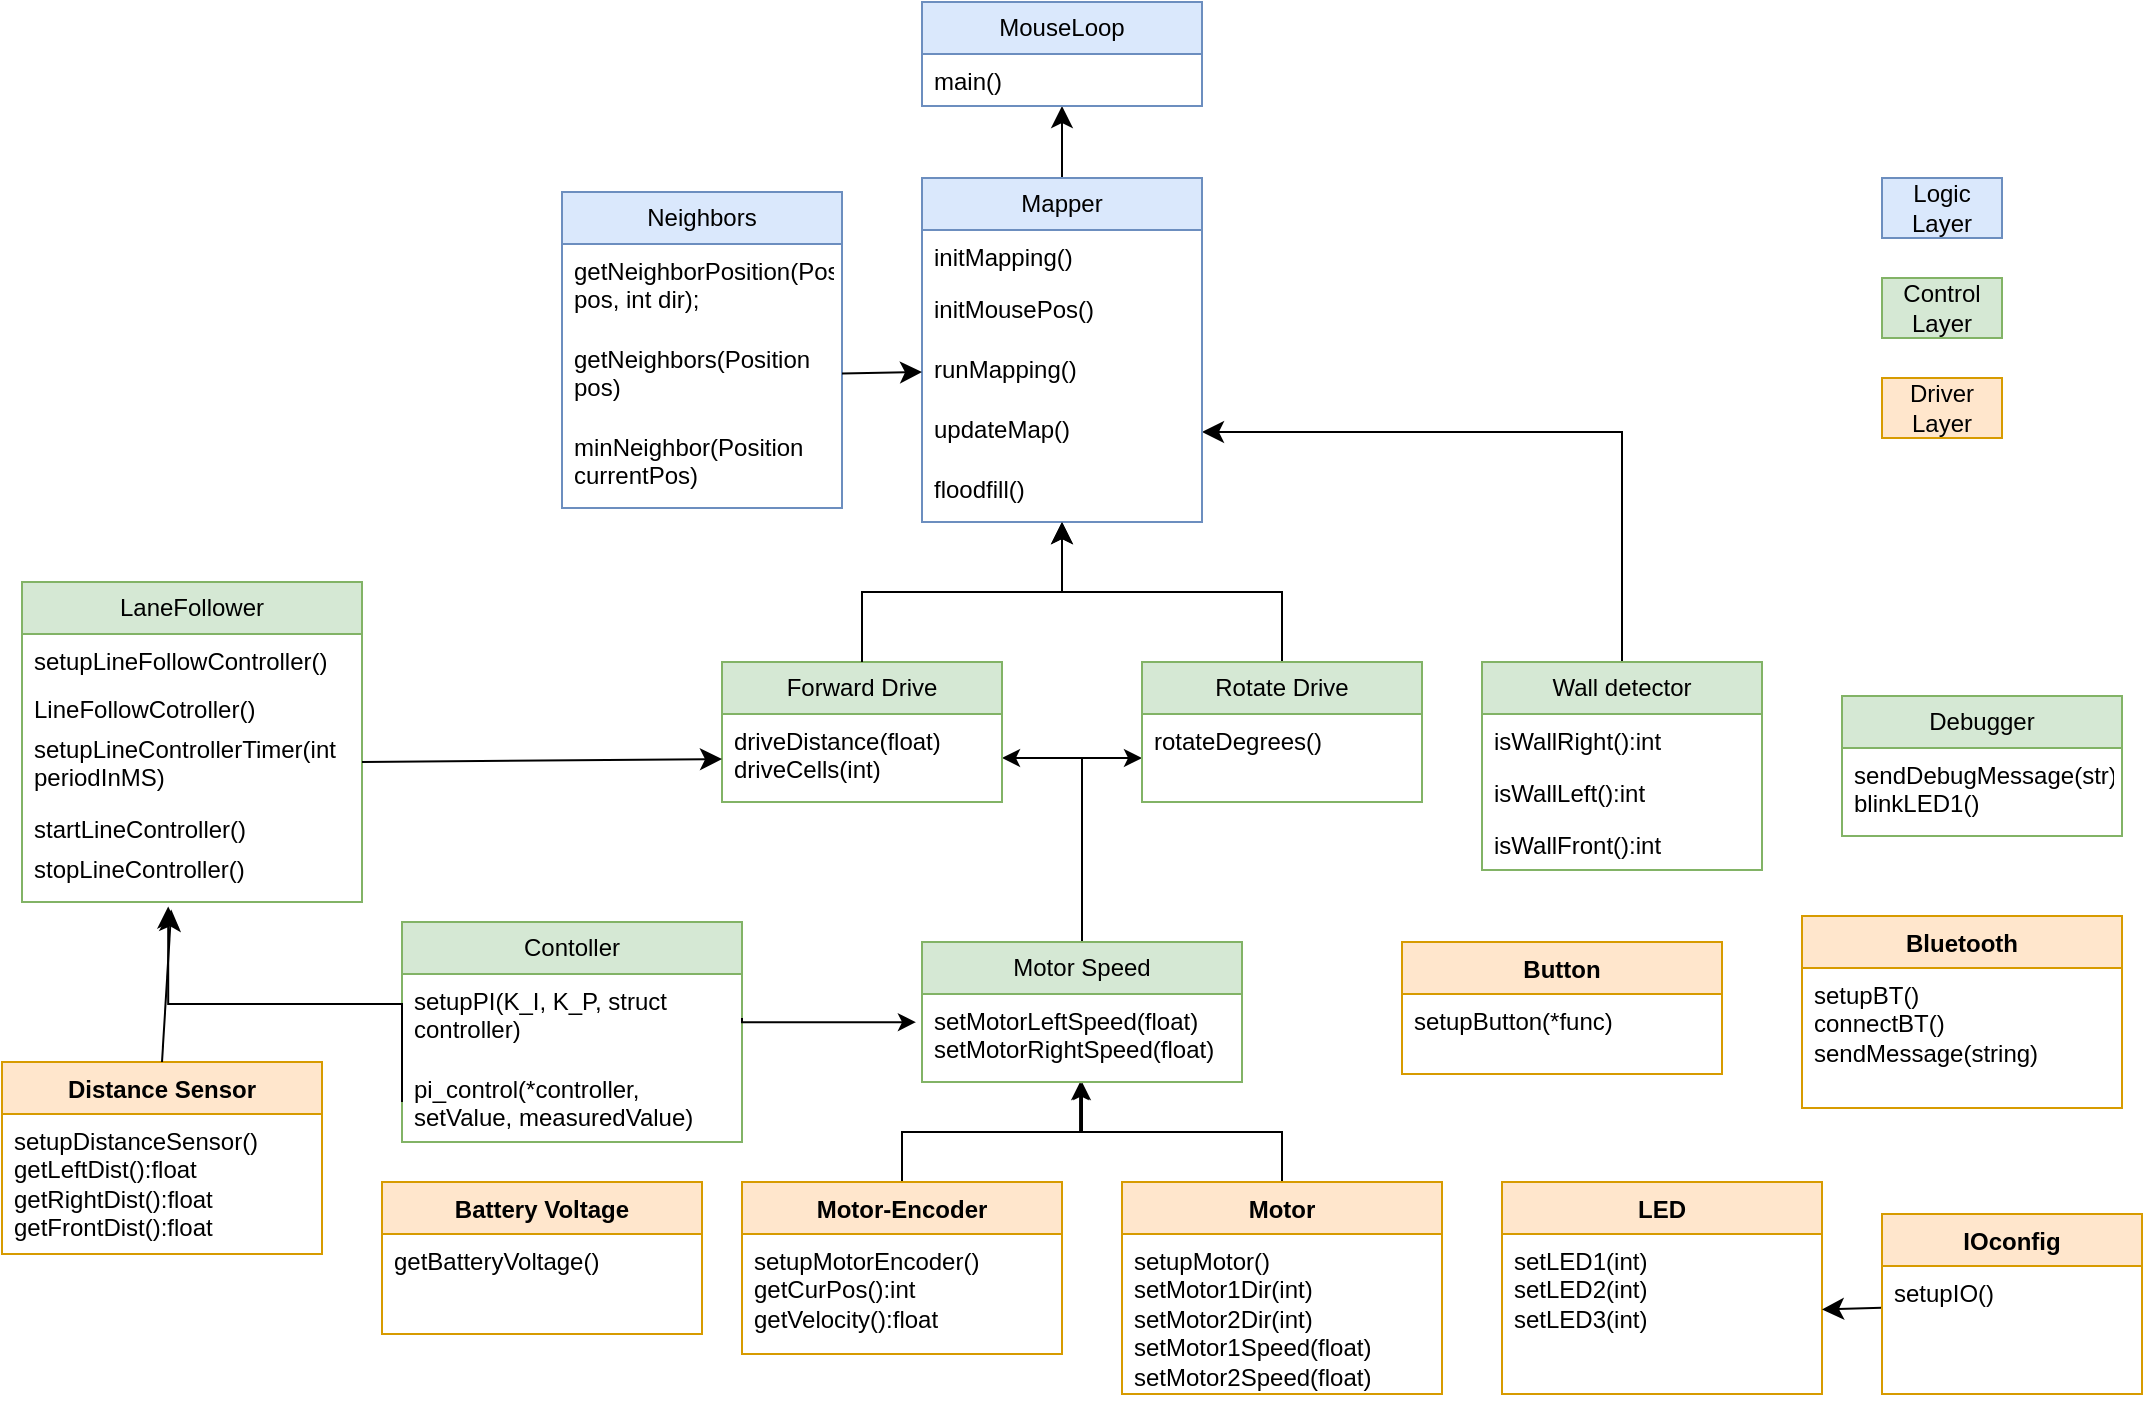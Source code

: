 <mxfile version="22.0.0" type="github">
  <diagram id="C5RBs43oDa-KdzZeNtuy" name="Page-1">
    <mxGraphModel dx="2550" dy="2164" grid="1" gridSize="10" guides="1" tooltips="1" connect="1" arrows="1" fold="1" page="1" pageScale="1" pageWidth="827" pageHeight="1169" math="0" shadow="0">
      <root>
        <mxCell id="WIyWlLk6GJQsqaUBKTNV-0" />
        <mxCell id="WIyWlLk6GJQsqaUBKTNV-1" parent="WIyWlLk6GJQsqaUBKTNV-0" />
        <mxCell id="czigmZRqxlCVBja09hjT-0" value="Bluetooth" style="swimlane;fontStyle=1;align=center;verticalAlign=top;childLayout=stackLayout;horizontal=1;startSize=26;horizontalStack=0;resizeParent=1;resizeParentMax=0;resizeLast=0;collapsible=1;marginBottom=0;whiteSpace=wrap;html=1;fillColor=#ffe6cc;strokeColor=#d79b00;" parent="WIyWlLk6GJQsqaUBKTNV-1" vertex="1">
          <mxGeometry x="640" y="327" width="160" height="96" as="geometry" />
        </mxCell>
        <mxCell id="czigmZRqxlCVBja09hjT-3" value="setupBT()&lt;br&gt;connectBT()&lt;br&gt;sendMessage(string)&lt;br&gt;" style="text;strokeColor=#d79b00;fillColor=none;align=left;verticalAlign=top;spacingLeft=4;spacingRight=4;overflow=hidden;rotatable=0;points=[[0,0.5],[1,0.5]];portConstraint=eastwest;whiteSpace=wrap;html=1;" parent="czigmZRqxlCVBja09hjT-0" vertex="1">
          <mxGeometry y="26" width="160" height="70" as="geometry" />
        </mxCell>
        <mxCell id="czigmZRqxlCVBja09hjT-52" value="" style="edgeStyle=elbowEdgeStyle;rounded=0;orthogonalLoop=1;jettySize=auto;html=1;elbow=vertical;" parent="WIyWlLk6GJQsqaUBKTNV-1" source="czigmZRqxlCVBja09hjT-4" target="czigmZRqxlCVBja09hjT-31" edge="1">
          <mxGeometry relative="1" as="geometry" />
        </mxCell>
        <mxCell id="czigmZRqxlCVBja09hjT-4" value="Motor-Encoder" style="swimlane;fontStyle=1;align=center;verticalAlign=top;childLayout=stackLayout;horizontal=1;startSize=26;horizontalStack=0;resizeParent=1;resizeParentMax=0;resizeLast=0;collapsible=1;marginBottom=0;whiteSpace=wrap;html=1;fillColor=#ffe6cc;strokeColor=#d79b00;" parent="WIyWlLk6GJQsqaUBKTNV-1" vertex="1">
          <mxGeometry x="110" y="460" width="160" height="86" as="geometry" />
        </mxCell>
        <mxCell id="czigmZRqxlCVBja09hjT-7" value="setupMotorEncoder()&lt;br&gt;getCurPos():int&lt;br&gt;getVelocity():float&lt;br&gt;&lt;br&gt;" style="text;strokeColor=#d79b00;fillColor=none;align=left;verticalAlign=top;spacingLeft=4;spacingRight=4;overflow=hidden;rotatable=0;points=[[0,0.5],[1,0.5]];portConstraint=eastwest;whiteSpace=wrap;html=1;" parent="czigmZRqxlCVBja09hjT-4" vertex="1">
          <mxGeometry y="26" width="160" height="60" as="geometry" />
        </mxCell>
        <mxCell id="czigmZRqxlCVBja09hjT-8" value="Distance Sensor" style="swimlane;fontStyle=1;align=center;verticalAlign=top;childLayout=stackLayout;horizontal=1;startSize=26;horizontalStack=0;resizeParent=1;resizeParentMax=0;resizeLast=0;collapsible=1;marginBottom=0;whiteSpace=wrap;html=1;fillColor=#ffe6cc;strokeColor=#d79b00;" parent="WIyWlLk6GJQsqaUBKTNV-1" vertex="1">
          <mxGeometry x="-260" y="400" width="160" height="96" as="geometry" />
        </mxCell>
        <mxCell id="czigmZRqxlCVBja09hjT-11" value="setupDistanceSensor()&lt;br&gt;getLeftDist():float&lt;br&gt;getRightDist():float&lt;br&gt;getFrontDist():float" style="text;strokeColor=#d79b00;fillColor=none;align=left;verticalAlign=top;spacingLeft=4;spacingRight=4;overflow=hidden;rotatable=0;points=[[0,0.5],[1,0.5]];portConstraint=eastwest;whiteSpace=wrap;html=1;" parent="czigmZRqxlCVBja09hjT-8" vertex="1">
          <mxGeometry y="26" width="160" height="70" as="geometry" />
        </mxCell>
        <mxCell id="czigmZRqxlCVBja09hjT-51" style="edgeStyle=elbowEdgeStyle;rounded=0;orthogonalLoop=1;jettySize=auto;html=1;entryX=0.494;entryY=1;entryDx=0;entryDy=0;entryPerimeter=0;elbow=vertical;" parent="WIyWlLk6GJQsqaUBKTNV-1" source="czigmZRqxlCVBja09hjT-12" target="czigmZRqxlCVBja09hjT-31" edge="1">
          <mxGeometry relative="1" as="geometry" />
        </mxCell>
        <mxCell id="czigmZRqxlCVBja09hjT-12" value="Motor" style="swimlane;fontStyle=1;align=center;verticalAlign=top;childLayout=stackLayout;horizontal=1;startSize=26;horizontalStack=0;resizeParent=1;resizeParentMax=0;resizeLast=0;collapsible=1;marginBottom=0;whiteSpace=wrap;html=1;fillColor=#ffe6cc;strokeColor=#d79b00;" parent="WIyWlLk6GJQsqaUBKTNV-1" vertex="1">
          <mxGeometry x="300" y="460" width="160" height="106" as="geometry" />
        </mxCell>
        <mxCell id="czigmZRqxlCVBja09hjT-15" value="setupMotor()&lt;br&gt;setMotor1Dir(int)&lt;br&gt;setMotor2Dir(int)&lt;br&gt;setMotor1Speed(float)&lt;br&gt;setMotor2Speed(float)" style="text;strokeColor=#d79b00;fillColor=none;align=left;verticalAlign=top;spacingLeft=4;spacingRight=4;overflow=hidden;rotatable=0;points=[[0,0.5],[1,0.5]];portConstraint=eastwest;whiteSpace=wrap;html=1;" parent="czigmZRqxlCVBja09hjT-12" vertex="1">
          <mxGeometry y="26" width="160" height="80" as="geometry" />
        </mxCell>
        <mxCell id="czigmZRqxlCVBja09hjT-16" value="LED" style="swimlane;fontStyle=1;align=center;verticalAlign=top;childLayout=stackLayout;horizontal=1;startSize=26;horizontalStack=0;resizeParent=1;resizeParentMax=0;resizeLast=0;collapsible=1;marginBottom=0;whiteSpace=wrap;html=1;fillColor=#ffe6cc;strokeColor=#d79b00;" parent="WIyWlLk6GJQsqaUBKTNV-1" vertex="1">
          <mxGeometry x="490" y="460" width="160" height="106" as="geometry" />
        </mxCell>
        <mxCell id="czigmZRqxlCVBja09hjT-19" value="setLED1(int)&lt;br&gt;setLED2(int)&lt;br&gt;setLED3(int)" style="text;strokeColor=#d79b00;fillColor=none;align=left;verticalAlign=top;spacingLeft=4;spacingRight=4;overflow=hidden;rotatable=0;points=[[0,0.5],[1,0.5]];portConstraint=eastwest;whiteSpace=wrap;html=1;" parent="czigmZRqxlCVBja09hjT-16" vertex="1">
          <mxGeometry y="26" width="160" height="80" as="geometry" />
        </mxCell>
        <mxCell id="czigmZRqxlCVBja09hjT-20" value="Battery Voltage" style="swimlane;fontStyle=1;align=center;verticalAlign=top;childLayout=stackLayout;horizontal=1;startSize=26;horizontalStack=0;resizeParent=1;resizeParentMax=0;resizeLast=0;collapsible=1;marginBottom=0;whiteSpace=wrap;html=1;fillColor=#ffe6cc;strokeColor=#d79b00;" parent="WIyWlLk6GJQsqaUBKTNV-1" vertex="1">
          <mxGeometry x="-70" y="460" width="160" height="76" as="geometry" />
        </mxCell>
        <mxCell id="czigmZRqxlCVBja09hjT-23" value="getBatteryVoltage()" style="text;strokeColor=#d79b00;fillColor=none;align=left;verticalAlign=top;spacingLeft=4;spacingRight=4;overflow=hidden;rotatable=0;points=[[0,0.5],[1,0.5]];portConstraint=eastwest;whiteSpace=wrap;html=1;" parent="czigmZRqxlCVBja09hjT-20" vertex="1">
          <mxGeometry y="26" width="160" height="50" as="geometry" />
        </mxCell>
        <mxCell id="czigmZRqxlCVBja09hjT-26" value="Button" style="swimlane;fontStyle=1;align=center;verticalAlign=top;childLayout=stackLayout;horizontal=1;startSize=26;horizontalStack=0;resizeParent=1;resizeParentMax=0;resizeLast=0;collapsible=1;marginBottom=0;whiteSpace=wrap;html=1;fillColor=#ffe6cc;strokeColor=#d79b00;" parent="WIyWlLk6GJQsqaUBKTNV-1" vertex="1">
          <mxGeometry x="440" y="340" width="160" height="66" as="geometry" />
        </mxCell>
        <mxCell id="czigmZRqxlCVBja09hjT-29" value="setupButton(*func)" style="text;strokeColor=#d79b00;fillColor=none;align=left;verticalAlign=top;spacingLeft=4;spacingRight=4;overflow=hidden;rotatable=0;points=[[0,0.5],[1,0.5]];portConstraint=eastwest;whiteSpace=wrap;html=1;" parent="czigmZRqxlCVBja09hjT-26" vertex="1">
          <mxGeometry y="26" width="160" height="40" as="geometry" />
        </mxCell>
        <mxCell id="czigmZRqxlCVBja09hjT-46" style="edgeStyle=orthogonalEdgeStyle;rounded=0;orthogonalLoop=1;jettySize=auto;html=1;entryX=0;entryY=0.5;entryDx=0;entryDy=0;" parent="WIyWlLk6GJQsqaUBKTNV-1" source="czigmZRqxlCVBja09hjT-30" target="czigmZRqxlCVBja09hjT-37" edge="1">
          <mxGeometry relative="1" as="geometry" />
        </mxCell>
        <mxCell id="czigmZRqxlCVBja09hjT-63" style="edgeStyle=orthogonalEdgeStyle;rounded=0;orthogonalLoop=1;jettySize=auto;html=1;" parent="WIyWlLk6GJQsqaUBKTNV-1" source="czigmZRqxlCVBja09hjT-30" target="czigmZRqxlCVBja09hjT-57" edge="1">
          <mxGeometry relative="1" as="geometry" />
        </mxCell>
        <mxCell id="czigmZRqxlCVBja09hjT-30" value="Motor Speed" style="swimlane;fontStyle=0;childLayout=stackLayout;horizontal=1;startSize=26;fillColor=#d5e8d4;horizontalStack=0;resizeParent=1;resizeParentMax=0;resizeLast=0;collapsible=1;marginBottom=0;whiteSpace=wrap;html=1;strokeColor=#82b366;" parent="WIyWlLk6GJQsqaUBKTNV-1" vertex="1">
          <mxGeometry x="200" y="340" width="160" height="70" as="geometry" />
        </mxCell>
        <mxCell id="czigmZRqxlCVBja09hjT-31" value="setMotorLeftSpeed(float)&lt;br&gt;setMotorRightSpeed(float)&lt;br&gt;" style="text;strokeColor=none;fillColor=none;align=left;verticalAlign=top;spacingLeft=4;spacingRight=4;overflow=hidden;rotatable=0;points=[[0,0.5],[1,0.5]];portConstraint=eastwest;whiteSpace=wrap;html=1;" parent="czigmZRqxlCVBja09hjT-30" vertex="1">
          <mxGeometry y="26" width="160" height="44" as="geometry" />
        </mxCell>
        <mxCell id="czigmZRqxlCVBja09hjT-34" value="Forward Drive" style="swimlane;fontStyle=0;childLayout=stackLayout;horizontal=1;startSize=26;fillColor=#d5e8d4;horizontalStack=0;resizeParent=1;resizeParentMax=0;resizeLast=0;collapsible=1;marginBottom=0;whiteSpace=wrap;html=1;strokeColor=#82b366;" parent="WIyWlLk6GJQsqaUBKTNV-1" vertex="1">
          <mxGeometry x="100" y="200" width="140" height="70" as="geometry" />
        </mxCell>
        <mxCell id="czigmZRqxlCVBja09hjT-57" value="driveDistance(float)&lt;br&gt;driveCells(int)" style="text;strokeColor=none;fillColor=none;align=left;verticalAlign=top;spacingLeft=4;spacingRight=4;overflow=hidden;rotatable=0;points=[[0,0.5],[1,0.5]];portConstraint=eastwest;whiteSpace=wrap;html=1;" parent="czigmZRqxlCVBja09hjT-34" vertex="1">
          <mxGeometry y="26" width="140" height="44" as="geometry" />
        </mxCell>
        <mxCell id="WBTEZlv65BjR6Y_WXB0v-9" style="edgeStyle=elbowEdgeStyle;rounded=0;orthogonalLoop=1;jettySize=auto;html=1;fontSize=12;startSize=8;endSize=8;elbow=vertical;" edge="1" parent="WIyWlLk6GJQsqaUBKTNV-1" source="czigmZRqxlCVBja09hjT-36" target="WBTEZlv65BjR6Y_WXB0v-13">
          <mxGeometry relative="1" as="geometry">
            <mxPoint x="370.0" y="200" as="sourcePoint" />
            <mxPoint x="270" y="20" as="targetPoint" />
          </mxGeometry>
        </mxCell>
        <mxCell id="czigmZRqxlCVBja09hjT-36" value="Rotate Drive" style="swimlane;fontStyle=0;childLayout=stackLayout;horizontal=1;startSize=26;fillColor=#d5e8d4;horizontalStack=0;resizeParent=1;resizeParentMax=0;resizeLast=0;collapsible=1;marginBottom=0;whiteSpace=wrap;html=1;strokeColor=#82b366;" parent="WIyWlLk6GJQsqaUBKTNV-1" vertex="1">
          <mxGeometry x="310" y="200" width="140" height="70" as="geometry" />
        </mxCell>
        <mxCell id="czigmZRqxlCVBja09hjT-37" value="rotateDegrees()" style="text;strokeColor=none;fillColor=none;align=left;verticalAlign=top;spacingLeft=4;spacingRight=4;overflow=hidden;rotatable=0;points=[[0,0.5],[1,0.5]];portConstraint=eastwest;whiteSpace=wrap;html=1;" parent="czigmZRqxlCVBja09hjT-36" vertex="1">
          <mxGeometry y="26" width="140" height="44" as="geometry" />
        </mxCell>
        <mxCell id="WBTEZlv65BjR6Y_WXB0v-16" style="edgeStyle=elbowEdgeStyle;rounded=0;orthogonalLoop=1;jettySize=auto;html=1;entryX=1;entryY=0.5;entryDx=0;entryDy=0;fontSize=12;startSize=8;endSize=8;" edge="1" parent="WIyWlLk6GJQsqaUBKTNV-1" source="czigmZRqxlCVBja09hjT-40" target="WBTEZlv65BjR6Y_WXB0v-12">
          <mxGeometry relative="1" as="geometry">
            <Array as="points">
              <mxPoint x="550" y="90" />
            </Array>
          </mxGeometry>
        </mxCell>
        <mxCell id="czigmZRqxlCVBja09hjT-40" value="Wall detector" style="swimlane;fontStyle=0;childLayout=stackLayout;horizontal=1;startSize=26;fillColor=#d5e8d4;horizontalStack=0;resizeParent=1;resizeParentMax=0;resizeLast=0;collapsible=1;marginBottom=0;whiteSpace=wrap;html=1;strokeColor=#82b366;" parent="WIyWlLk6GJQsqaUBKTNV-1" vertex="1">
          <mxGeometry x="480" y="200" width="140" height="104" as="geometry" />
        </mxCell>
        <mxCell id="czigmZRqxlCVBja09hjT-61" value="isWallRight():int" style="text;strokeColor=none;fillColor=none;align=left;verticalAlign=top;spacingLeft=4;spacingRight=4;overflow=hidden;rotatable=0;points=[[0,0.5],[1,0.5]];portConstraint=eastwest;whiteSpace=wrap;html=1;" parent="czigmZRqxlCVBja09hjT-40" vertex="1">
          <mxGeometry y="26" width="140" height="26" as="geometry" />
        </mxCell>
        <mxCell id="czigmZRqxlCVBja09hjT-41" value="isWallLeft():int&lt;br&gt;" style="text;strokeColor=none;fillColor=none;align=left;verticalAlign=top;spacingLeft=4;spacingRight=4;overflow=hidden;rotatable=0;points=[[0,0.5],[1,0.5]];portConstraint=eastwest;whiteSpace=wrap;html=1;" parent="czigmZRqxlCVBja09hjT-40" vertex="1">
          <mxGeometry y="52" width="140" height="26" as="geometry" />
        </mxCell>
        <mxCell id="czigmZRqxlCVBja09hjT-62" value="isWallFront():int" style="text;strokeColor=none;fillColor=none;align=left;verticalAlign=top;spacingLeft=4;spacingRight=4;overflow=hidden;rotatable=0;points=[[0,0.5],[1,0.5]];portConstraint=eastwest;whiteSpace=wrap;html=1;" parent="czigmZRqxlCVBja09hjT-40" vertex="1">
          <mxGeometry y="78" width="140" height="26" as="geometry" />
        </mxCell>
        <mxCell id="czigmZRqxlCVBja09hjT-42" value="Debugger" style="swimlane;fontStyle=0;childLayout=stackLayout;horizontal=1;startSize=26;fillColor=#d5e8d4;horizontalStack=0;resizeParent=1;resizeParentMax=0;resizeLast=0;collapsible=1;marginBottom=0;whiteSpace=wrap;html=1;strokeColor=#82b366;" parent="WIyWlLk6GJQsqaUBKTNV-1" vertex="1">
          <mxGeometry x="660" y="217" width="140" height="70" as="geometry" />
        </mxCell>
        <mxCell id="czigmZRqxlCVBja09hjT-43" value="sendDebugMessage(str)&lt;br&gt;blinkLED1()" style="text;strokeColor=none;fillColor=none;align=left;verticalAlign=top;spacingLeft=4;spacingRight=4;overflow=hidden;rotatable=0;points=[[0,0.5],[1,0.5]];portConstraint=eastwest;whiteSpace=wrap;html=1;" parent="czigmZRqxlCVBja09hjT-42" vertex="1">
          <mxGeometry y="26" width="140" height="44" as="geometry" />
        </mxCell>
        <mxCell id="czigmZRqxlCVBja09hjT-53" value="Contoller" style="swimlane;fontStyle=0;childLayout=stackLayout;horizontal=1;startSize=26;fillColor=#d5e8d4;horizontalStack=0;resizeParent=1;resizeParentMax=0;resizeLast=0;collapsible=1;marginBottom=0;whiteSpace=wrap;html=1;strokeColor=#82b366;" parent="WIyWlLk6GJQsqaUBKTNV-1" vertex="1">
          <mxGeometry x="-60" y="330" width="170" height="110" as="geometry" />
        </mxCell>
        <mxCell id="czigmZRqxlCVBja09hjT-54" value="setupPI(K_I, K_P, struct controller)" style="text;strokeColor=none;fillColor=none;align=left;verticalAlign=top;spacingLeft=4;spacingRight=4;overflow=hidden;rotatable=0;points=[[0,0.5],[1,0.5]];portConstraint=eastwest;whiteSpace=wrap;html=1;" parent="czigmZRqxlCVBja09hjT-53" vertex="1">
          <mxGeometry y="26" width="170" height="44" as="geometry" />
        </mxCell>
        <mxCell id="czigmZRqxlCVBja09hjT-56" value="pi_control(*controller, setValue, measuredValue)" style="text;strokeColor=none;fillColor=none;align=left;verticalAlign=top;spacingLeft=4;spacingRight=4;overflow=hidden;rotatable=0;points=[[0,0.5],[1,0.5]];portConstraint=eastwest;whiteSpace=wrap;html=1;" parent="czigmZRqxlCVBja09hjT-53" vertex="1">
          <mxGeometry y="70" width="170" height="40" as="geometry" />
        </mxCell>
        <mxCell id="czigmZRqxlCVBja09hjT-67" style="edgeStyle=orthogonalEdgeStyle;rounded=0;orthogonalLoop=1;jettySize=auto;html=1;exitX=1;exitY=0.5;exitDx=0;exitDy=0;entryX=-0.019;entryY=0.32;entryDx=0;entryDy=0;entryPerimeter=0;" parent="WIyWlLk6GJQsqaUBKTNV-1" source="czigmZRqxlCVBja09hjT-54" target="czigmZRqxlCVBja09hjT-31" edge="1">
          <mxGeometry relative="1" as="geometry">
            <Array as="points">
              <mxPoint x="110" y="380" />
            </Array>
          </mxGeometry>
        </mxCell>
        <mxCell id="WBTEZlv65BjR6Y_WXB0v-10" style="edgeStyle=none;curved=1;rounded=0;orthogonalLoop=1;jettySize=auto;html=1;fontSize=12;startSize=8;endSize=8;" edge="1" parent="WIyWlLk6GJQsqaUBKTNV-1" source="czigmZRqxlCVBja09hjT-68" target="czigmZRqxlCVBja09hjT-75">
          <mxGeometry relative="1" as="geometry" />
        </mxCell>
        <mxCell id="czigmZRqxlCVBja09hjT-68" value="Mapper" style="swimlane;fontStyle=0;childLayout=stackLayout;horizontal=1;startSize=26;fillColor=#dae8fc;horizontalStack=0;resizeParent=1;resizeParentMax=0;resizeLast=0;collapsible=1;marginBottom=0;whiteSpace=wrap;html=1;strokeColor=#6c8ebf;" parent="WIyWlLk6GJQsqaUBKTNV-1" vertex="1">
          <mxGeometry x="200" y="-42" width="140" height="172" as="geometry" />
        </mxCell>
        <mxCell id="czigmZRqxlCVBja09hjT-70" value="initMapping()" style="text;strokeColor=none;fillColor=none;align=left;verticalAlign=top;spacingLeft=4;spacingRight=4;overflow=hidden;rotatable=0;points=[[0,0.5],[1,0.5]];portConstraint=eastwest;whiteSpace=wrap;html=1;" parent="czigmZRqxlCVBja09hjT-68" vertex="1">
          <mxGeometry y="26" width="140" height="26" as="geometry" />
        </mxCell>
        <mxCell id="czigmZRqxlCVBja09hjT-80" value="initMousePos()" style="text;strokeColor=none;fillColor=none;align=left;verticalAlign=top;spacingLeft=4;spacingRight=4;overflow=hidden;rotatable=0;points=[[0,0.5],[1,0.5]];portConstraint=eastwest;whiteSpace=wrap;html=1;rotation=0;" parent="czigmZRqxlCVBja09hjT-68" vertex="1">
          <mxGeometry y="52" width="140" height="30" as="geometry" />
        </mxCell>
        <mxCell id="czigmZRqxlCVBja09hjT-94" value="runMapping()" style="text;strokeColor=none;fillColor=none;align=left;verticalAlign=top;spacingLeft=4;spacingRight=4;overflow=hidden;rotatable=0;points=[[0,0.5],[1,0.5]];portConstraint=eastwest;whiteSpace=wrap;html=1;" parent="czigmZRqxlCVBja09hjT-68" vertex="1">
          <mxGeometry y="82" width="140" height="30" as="geometry" />
        </mxCell>
        <mxCell id="WBTEZlv65BjR6Y_WXB0v-12" value="updateMap()" style="text;strokeColor=none;fillColor=none;align=left;verticalAlign=top;spacingLeft=4;spacingRight=4;overflow=hidden;rotatable=0;points=[[0,0.5],[1,0.5]];portConstraint=eastwest;whiteSpace=wrap;html=1;" vertex="1" parent="czigmZRqxlCVBja09hjT-68">
          <mxGeometry y="112" width="140" height="30" as="geometry" />
        </mxCell>
        <mxCell id="WBTEZlv65BjR6Y_WXB0v-13" value="floodfill()" style="text;strokeColor=none;fillColor=none;align=left;verticalAlign=top;spacingLeft=4;spacingRight=4;overflow=hidden;rotatable=0;points=[[0,0.5],[1,0.5]];portConstraint=eastwest;whiteSpace=wrap;html=1;" vertex="1" parent="czigmZRqxlCVBja09hjT-68">
          <mxGeometry y="142" width="140" height="30" as="geometry" />
        </mxCell>
        <mxCell id="czigmZRqxlCVBja09hjT-74" value="MouseLoop" style="swimlane;fontStyle=0;childLayout=stackLayout;horizontal=1;startSize=26;fillColor=#dae8fc;horizontalStack=0;resizeParent=1;resizeParentMax=0;resizeLast=0;collapsible=1;marginBottom=0;whiteSpace=wrap;html=1;strokeColor=#6c8ebf;" parent="WIyWlLk6GJQsqaUBKTNV-1" vertex="1">
          <mxGeometry x="200" y="-130" width="140" height="52" as="geometry" />
        </mxCell>
        <mxCell id="czigmZRqxlCVBja09hjT-75" value="main()" style="text;strokeColor=none;fillColor=none;align=left;verticalAlign=top;spacingLeft=4;spacingRight=4;overflow=hidden;rotatable=0;points=[[0,0.5],[1,0.5]];portConstraint=eastwest;whiteSpace=wrap;html=1;" parent="czigmZRqxlCVBja09hjT-74" vertex="1">
          <mxGeometry y="26" width="140" height="26" as="geometry" />
        </mxCell>
        <mxCell id="BMpjHLZUU6J1PY0x6JFE-3" value="Logic Layer" style="text;html=1;strokeColor=#6c8ebf;fillColor=#dae8fc;align=center;verticalAlign=middle;whiteSpace=wrap;rounded=0;" parent="WIyWlLk6GJQsqaUBKTNV-1" vertex="1">
          <mxGeometry x="680" y="-42" width="60" height="30" as="geometry" />
        </mxCell>
        <mxCell id="BMpjHLZUU6J1PY0x6JFE-4" value="Control Layer" style="text;html=1;strokeColor=#82b366;fillColor=#d5e8d4;align=center;verticalAlign=middle;whiteSpace=wrap;rounded=0;" parent="WIyWlLk6GJQsqaUBKTNV-1" vertex="1">
          <mxGeometry x="680" y="8" width="60" height="30" as="geometry" />
        </mxCell>
        <mxCell id="BMpjHLZUU6J1PY0x6JFE-5" value="Driver Layer" style="text;html=1;strokeColor=#d79b00;fillColor=#ffe6cc;align=center;verticalAlign=middle;whiteSpace=wrap;rounded=0;" parent="WIyWlLk6GJQsqaUBKTNV-1" vertex="1">
          <mxGeometry x="680" y="58" width="60" height="30" as="geometry" />
        </mxCell>
        <mxCell id="WBTEZlv65BjR6Y_WXB0v-7" value="" style="edgeStyle=none;curved=1;rounded=0;orthogonalLoop=1;jettySize=auto;html=1;fontSize=12;startSize=8;endSize=8;" edge="1" parent="WIyWlLk6GJQsqaUBKTNV-1" source="sBKcXWiqpbYNCpysFKwK-0" target="czigmZRqxlCVBja09hjT-19">
          <mxGeometry relative="1" as="geometry" />
        </mxCell>
        <mxCell id="sBKcXWiqpbYNCpysFKwK-0" value="IOconfig" style="swimlane;fontStyle=1;align=center;verticalAlign=top;childLayout=stackLayout;horizontal=1;startSize=26;horizontalStack=0;resizeParent=1;resizeParentMax=0;resizeLast=0;collapsible=1;marginBottom=0;whiteSpace=wrap;html=1;fillColor=#ffe6cc;strokeColor=#d79b00;" parent="WIyWlLk6GJQsqaUBKTNV-1" vertex="1">
          <mxGeometry x="680" y="476" width="130" height="90" as="geometry" />
        </mxCell>
        <mxCell id="sBKcXWiqpbYNCpysFKwK-1" value="setupIO()" style="text;strokeColor=#d79b00;fillColor=none;align=left;verticalAlign=top;spacingLeft=4;spacingRight=4;overflow=hidden;rotatable=0;points=[[0,0.5],[1,0.5]];portConstraint=eastwest;whiteSpace=wrap;html=1;" parent="sBKcXWiqpbYNCpysFKwK-0" vertex="1">
          <mxGeometry y="26" width="130" height="64" as="geometry" />
        </mxCell>
        <mxCell id="mPs-lK0LFL4X5B1w4SSj-5" value="LaneFollower" style="swimlane;fontStyle=0;childLayout=stackLayout;horizontal=1;startSize=26;fillColor=#d5e8d4;horizontalStack=0;resizeParent=1;resizeParentMax=0;resizeLast=0;collapsible=1;marginBottom=0;whiteSpace=wrap;html=1;strokeColor=#82b366;" parent="WIyWlLk6GJQsqaUBKTNV-1" vertex="1">
          <mxGeometry x="-250" y="160" width="170" height="160" as="geometry" />
        </mxCell>
        <mxCell id="mPs-lK0LFL4X5B1w4SSj-6" value="setupLineFollowController()" style="text;strokeColor=none;fillColor=none;align=left;verticalAlign=top;spacingLeft=4;spacingRight=4;overflow=hidden;rotatable=0;points=[[0,0.5],[1,0.5]];portConstraint=eastwest;whiteSpace=wrap;html=1;" parent="mPs-lK0LFL4X5B1w4SSj-5" vertex="1">
          <mxGeometry y="26" width="170" height="24" as="geometry" />
        </mxCell>
        <mxCell id="mPs-lK0LFL4X5B1w4SSj-13" value="LineFollowCotroller()" style="text;strokeColor=none;fillColor=none;align=left;verticalAlign=top;spacingLeft=4;spacingRight=4;overflow=hidden;rotatable=0;points=[[0,0.5],[1,0.5]];portConstraint=eastwest;whiteSpace=wrap;html=1;" parent="mPs-lK0LFL4X5B1w4SSj-5" vertex="1">
          <mxGeometry y="50" width="170" height="20" as="geometry" />
        </mxCell>
        <mxCell id="mPs-lK0LFL4X5B1w4SSj-14" value="setupLineControllerTimer(int periodInMS)" style="text;strokeColor=none;fillColor=none;align=left;verticalAlign=top;spacingLeft=4;spacingRight=4;overflow=hidden;rotatable=0;points=[[0,0.5],[1,0.5]];portConstraint=eastwest;whiteSpace=wrap;html=1;" parent="mPs-lK0LFL4X5B1w4SSj-5" vertex="1">
          <mxGeometry y="70" width="170" height="40" as="geometry" />
        </mxCell>
        <mxCell id="mPs-lK0LFL4X5B1w4SSj-11" value="startLineController()" style="text;strokeColor=none;fillColor=none;align=left;verticalAlign=top;spacingLeft=4;spacingRight=4;overflow=hidden;rotatable=0;points=[[0,0.5],[1,0.5]];portConstraint=eastwest;whiteSpace=wrap;html=1;" parent="mPs-lK0LFL4X5B1w4SSj-5" vertex="1">
          <mxGeometry y="110" width="170" height="20" as="geometry" />
        </mxCell>
        <mxCell id="mPs-lK0LFL4X5B1w4SSj-7" value="stopLineController()" style="text;strokeColor=none;fillColor=none;align=left;verticalAlign=top;spacingLeft=4;spacingRight=4;overflow=hidden;rotatable=0;points=[[0,0.5],[1,0.5]];portConstraint=eastwest;whiteSpace=wrap;html=1;" parent="mPs-lK0LFL4X5B1w4SSj-5" vertex="1">
          <mxGeometry y="130" width="170" height="30" as="geometry" />
        </mxCell>
        <mxCell id="mPs-lK0LFL4X5B1w4SSj-10" style="edgeStyle=none;curved=1;rounded=0;orthogonalLoop=1;jettySize=auto;html=1;fontSize=12;startSize=8;endSize=8;exitX=1;exitY=0.5;exitDx=0;exitDy=0;" parent="WIyWlLk6GJQsqaUBKTNV-1" source="mPs-lK0LFL4X5B1w4SSj-14" target="czigmZRqxlCVBja09hjT-57" edge="1">
          <mxGeometry relative="1" as="geometry" />
        </mxCell>
        <mxCell id="WBTEZlv65BjR6Y_WXB0v-4" style="rounded=0;orthogonalLoop=1;jettySize=auto;html=1;entryX=0.439;entryY=1.124;entryDx=0;entryDy=0;entryPerimeter=0;fontSize=12;startSize=8;endSize=8;exitX=0.5;exitY=0;exitDx=0;exitDy=0;" edge="1" parent="WIyWlLk6GJQsqaUBKTNV-1" source="czigmZRqxlCVBja09hjT-8" target="mPs-lK0LFL4X5B1w4SSj-7">
          <mxGeometry relative="1" as="geometry" />
        </mxCell>
        <mxCell id="WBTEZlv65BjR6Y_WXB0v-6" style="edgeStyle=elbowEdgeStyle;rounded=0;orthogonalLoop=1;jettySize=auto;html=1;entryX=0.43;entryY=1.076;entryDx=0;entryDy=0;entryPerimeter=0;fontSize=12;startSize=8;endSize=8;exitX=0;exitY=0.5;exitDx=0;exitDy=0;elbow=vertical;" edge="1" parent="WIyWlLk6GJQsqaUBKTNV-1" source="czigmZRqxlCVBja09hjT-56" target="mPs-lK0LFL4X5B1w4SSj-7">
          <mxGeometry relative="1" as="geometry" />
        </mxCell>
        <mxCell id="WBTEZlv65BjR6Y_WXB0v-8" style="edgeStyle=elbowEdgeStyle;rounded=0;orthogonalLoop=1;jettySize=auto;html=1;fontSize=12;startSize=8;endSize=8;elbow=vertical;" edge="1" parent="WIyWlLk6GJQsqaUBKTNV-1" source="czigmZRqxlCVBja09hjT-34" target="WBTEZlv65BjR6Y_WXB0v-13">
          <mxGeometry relative="1" as="geometry">
            <mxPoint x="170" y="198.28" as="sourcePoint" />
            <mxPoint x="270" y="20" as="targetPoint" />
          </mxGeometry>
        </mxCell>
        <mxCell id="WBTEZlv65BjR6Y_WXB0v-24" value="Neighbors" style="swimlane;fontStyle=0;childLayout=stackLayout;horizontal=1;startSize=26;fillColor=#dae8fc;horizontalStack=0;resizeParent=1;resizeParentMax=0;resizeLast=0;collapsible=1;marginBottom=0;whiteSpace=wrap;html=1;strokeColor=#6c8ebf;" vertex="1" parent="WIyWlLk6GJQsqaUBKTNV-1">
          <mxGeometry x="20" y="-35" width="140" height="158" as="geometry" />
        </mxCell>
        <mxCell id="WBTEZlv65BjR6Y_WXB0v-25" value="getNeighborPosition(Position pos, int dir);" style="text;strokeColor=none;fillColor=none;align=left;verticalAlign=top;spacingLeft=4;spacingRight=4;overflow=hidden;rotatable=0;points=[[0,0.5],[1,0.5]];portConstraint=eastwest;whiteSpace=wrap;html=1;" vertex="1" parent="WBTEZlv65BjR6Y_WXB0v-24">
          <mxGeometry y="26" width="140" height="44" as="geometry" />
        </mxCell>
        <mxCell id="WBTEZlv65BjR6Y_WXB0v-26" value="getNeighbors(Position pos)" style="text;strokeColor=none;fillColor=none;align=left;verticalAlign=top;spacingLeft=4;spacingRight=4;overflow=hidden;rotatable=0;points=[[0,0.5],[1,0.5]];portConstraint=eastwest;whiteSpace=wrap;html=1;" vertex="1" parent="WBTEZlv65BjR6Y_WXB0v-24">
          <mxGeometry y="70" width="140" height="44" as="geometry" />
        </mxCell>
        <mxCell id="WBTEZlv65BjR6Y_WXB0v-27" value="minNeighbor(Position currentPos)" style="text;strokeColor=none;fillColor=none;align=left;verticalAlign=top;spacingLeft=4;spacingRight=4;overflow=hidden;rotatable=0;points=[[0,0.5],[1,0.5]];portConstraint=eastwest;whiteSpace=wrap;html=1;" vertex="1" parent="WBTEZlv65BjR6Y_WXB0v-24">
          <mxGeometry y="114" width="140" height="44" as="geometry" />
        </mxCell>
        <mxCell id="WBTEZlv65BjR6Y_WXB0v-28" style="edgeStyle=none;curved=1;rounded=0;orthogonalLoop=1;jettySize=auto;html=1;entryX=0;entryY=0.5;entryDx=0;entryDy=0;fontSize=12;startSize=8;endSize=8;" edge="1" parent="WIyWlLk6GJQsqaUBKTNV-1" source="WBTEZlv65BjR6Y_WXB0v-26" target="czigmZRqxlCVBja09hjT-94">
          <mxGeometry relative="1" as="geometry" />
        </mxCell>
      </root>
    </mxGraphModel>
  </diagram>
</mxfile>
